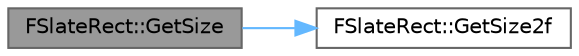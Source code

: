 digraph "FSlateRect::GetSize"
{
 // INTERACTIVE_SVG=YES
 // LATEX_PDF_SIZE
  bgcolor="transparent";
  edge [fontname=Helvetica,fontsize=10,labelfontname=Helvetica,labelfontsize=10];
  node [fontname=Helvetica,fontsize=10,shape=box,height=0.2,width=0.4];
  rankdir="LR";
  Node1 [id="Node000001",label="FSlateRect::GetSize",height=0.2,width=0.4,color="gray40", fillcolor="grey60", style="filled", fontcolor="black",tooltip="Returns the size of the rectangle in each dimension."];
  Node1 -> Node2 [id="edge1_Node000001_Node000002",color="steelblue1",style="solid",tooltip=" "];
  Node2 [id="Node000002",label="FSlateRect::GetSize2f",height=0.2,width=0.4,color="grey40", fillcolor="white", style="filled",URL="$db/d16/classFSlateRect.html#a5c205ea59ac76cb907c90dbafb35136f",tooltip=" "];
}
